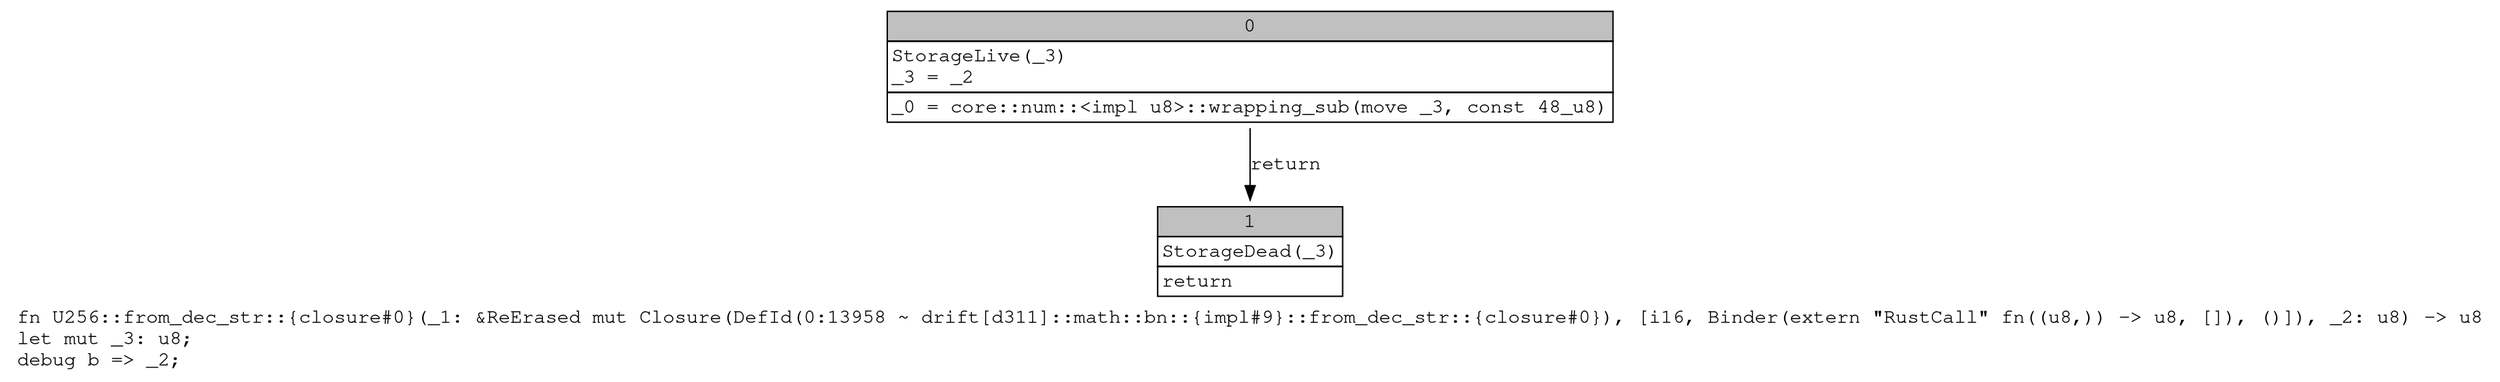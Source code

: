 digraph Mir_0_13958 {
    graph [fontname="Courier, monospace"];
    node [fontname="Courier, monospace"];
    edge [fontname="Courier, monospace"];
    label=<fn U256::from_dec_str::{closure#0}(_1: &amp;ReErased mut Closure(DefId(0:13958 ~ drift[d311]::math::bn::{impl#9}::from_dec_str::{closure#0}), [i16, Binder(extern &quot;RustCall&quot; fn((u8,)) -&gt; u8, []), ()]), _2: u8) -&gt; u8<br align="left"/>let mut _3: u8;<br align="left"/>debug b =&gt; _2;<br align="left"/>>;
    bb0__0_13958 [shape="none", label=<<table border="0" cellborder="1" cellspacing="0"><tr><td bgcolor="gray" align="center" colspan="1">0</td></tr><tr><td align="left" balign="left">StorageLive(_3)<br/>_3 = _2<br/></td></tr><tr><td align="left">_0 = core::num::&lt;impl u8&gt;::wrapping_sub(move _3, const 48_u8)</td></tr></table>>];
    bb1__0_13958 [shape="none", label=<<table border="0" cellborder="1" cellspacing="0"><tr><td bgcolor="gray" align="center" colspan="1">1</td></tr><tr><td align="left" balign="left">StorageDead(_3)<br/></td></tr><tr><td align="left">return</td></tr></table>>];
    bb0__0_13958 -> bb1__0_13958 [label="return"];
}
